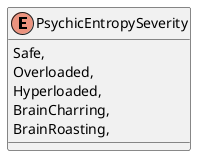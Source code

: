 @startuml
enum PsychicEntropySeverity {
    Safe,
    Overloaded,
    Hyperloaded,
    BrainCharring,
    BrainRoasting,
}
@enduml
